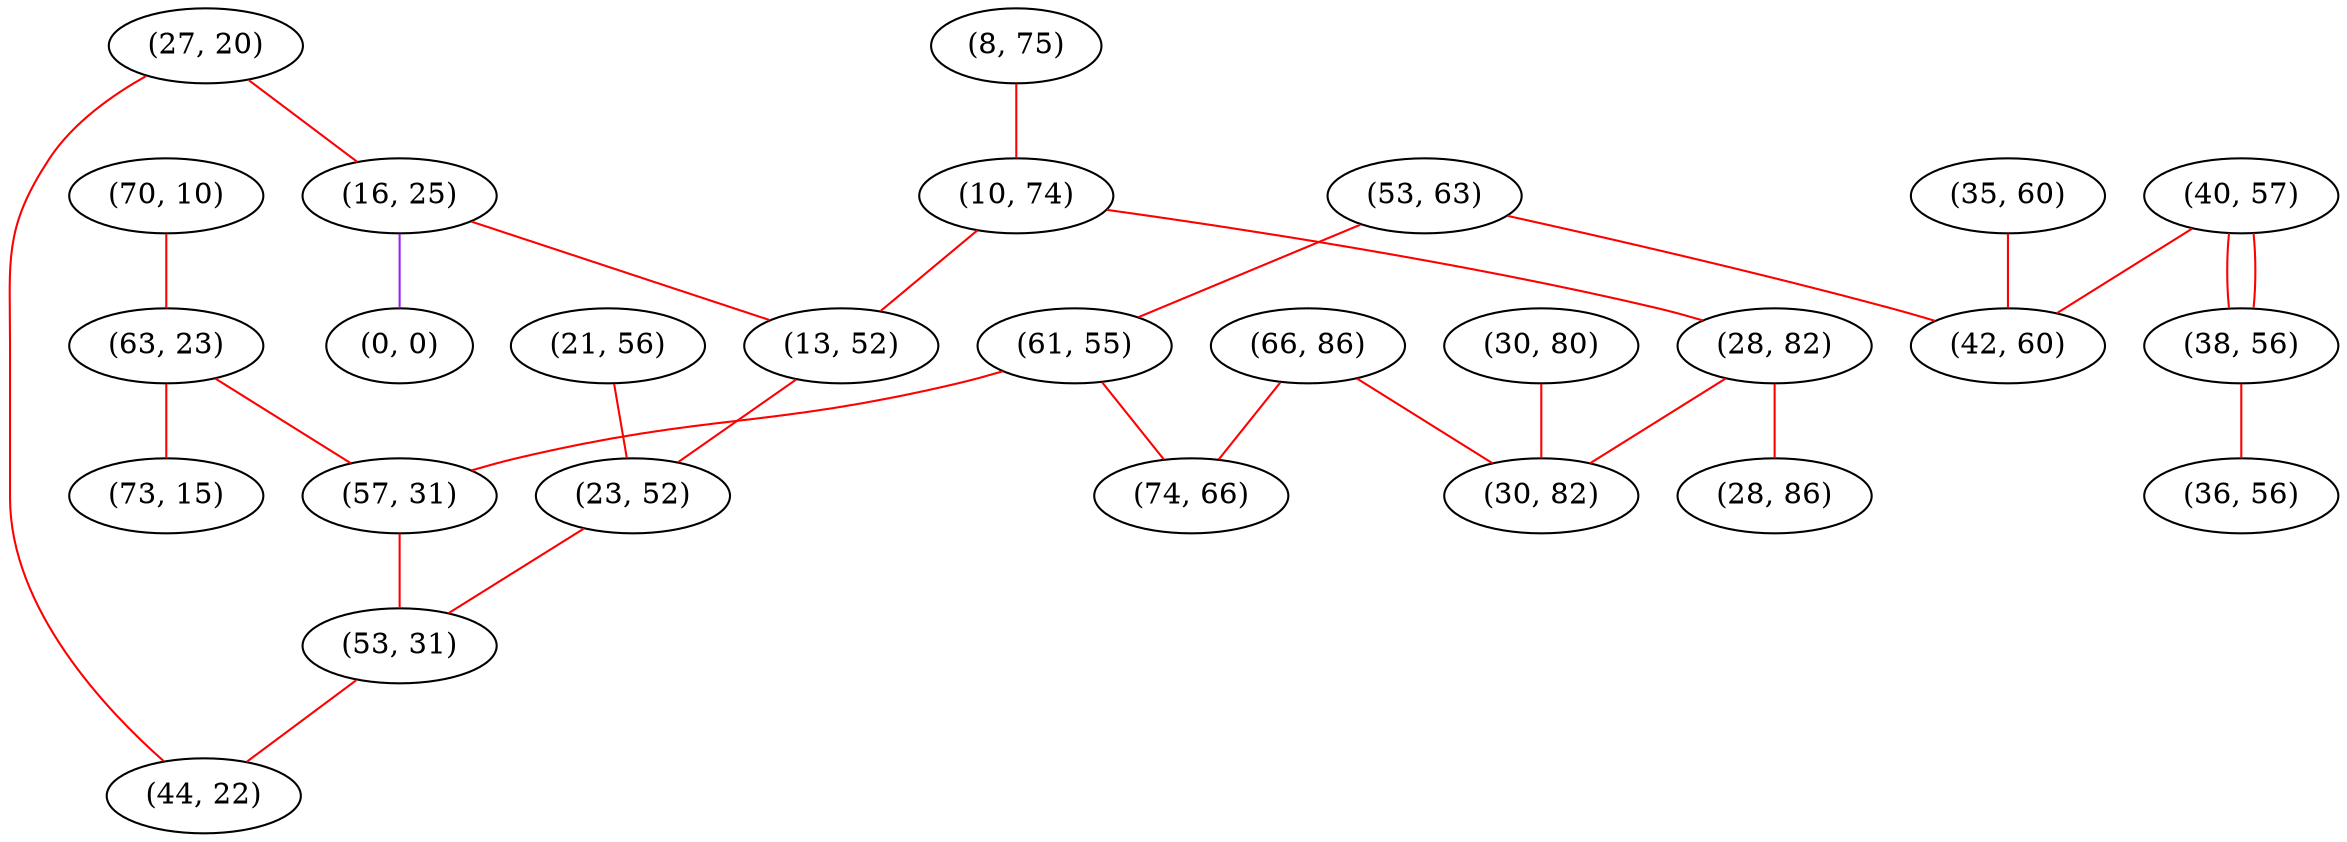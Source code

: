 graph "" {
"(70, 10)";
"(8, 75)";
"(66, 86)";
"(30, 80)";
"(21, 56)";
"(27, 20)";
"(10, 74)";
"(53, 63)";
"(63, 23)";
"(16, 25)";
"(40, 57)";
"(28, 82)";
"(0, 0)";
"(28, 86)";
"(61, 55)";
"(35, 60)";
"(38, 56)";
"(13, 52)";
"(30, 82)";
"(42, 60)";
"(73, 15)";
"(57, 31)";
"(23, 52)";
"(53, 31)";
"(36, 56)";
"(44, 22)";
"(74, 66)";
"(70, 10)" -- "(63, 23)"  [color=red, key=0, weight=1];
"(8, 75)" -- "(10, 74)"  [color=red, key=0, weight=1];
"(66, 86)" -- "(30, 82)"  [color=red, key=0, weight=1];
"(66, 86)" -- "(74, 66)"  [color=red, key=0, weight=1];
"(30, 80)" -- "(30, 82)"  [color=red, key=0, weight=1];
"(21, 56)" -- "(23, 52)"  [color=red, key=0, weight=1];
"(27, 20)" -- "(16, 25)"  [color=red, key=0, weight=1];
"(27, 20)" -- "(44, 22)"  [color=red, key=0, weight=1];
"(10, 74)" -- "(28, 82)"  [color=red, key=0, weight=1];
"(10, 74)" -- "(13, 52)"  [color=red, key=0, weight=1];
"(53, 63)" -- "(61, 55)"  [color=red, key=0, weight=1];
"(53, 63)" -- "(42, 60)"  [color=red, key=0, weight=1];
"(63, 23)" -- "(73, 15)"  [color=red, key=0, weight=1];
"(63, 23)" -- "(57, 31)"  [color=red, key=0, weight=1];
"(16, 25)" -- "(13, 52)"  [color=red, key=0, weight=1];
"(16, 25)" -- "(0, 0)"  [color=purple, key=0, weight=4];
"(40, 57)" -- "(42, 60)"  [color=red, key=0, weight=1];
"(40, 57)" -- "(38, 56)"  [color=red, key=0, weight=1];
"(40, 57)" -- "(38, 56)"  [color=red, key=1, weight=1];
"(28, 82)" -- "(30, 82)"  [color=red, key=0, weight=1];
"(28, 82)" -- "(28, 86)"  [color=red, key=0, weight=1];
"(61, 55)" -- "(57, 31)"  [color=red, key=0, weight=1];
"(61, 55)" -- "(74, 66)"  [color=red, key=0, weight=1];
"(35, 60)" -- "(42, 60)"  [color=red, key=0, weight=1];
"(38, 56)" -- "(36, 56)"  [color=red, key=0, weight=1];
"(13, 52)" -- "(23, 52)"  [color=red, key=0, weight=1];
"(57, 31)" -- "(53, 31)"  [color=red, key=0, weight=1];
"(23, 52)" -- "(53, 31)"  [color=red, key=0, weight=1];
"(53, 31)" -- "(44, 22)"  [color=red, key=0, weight=1];
}
